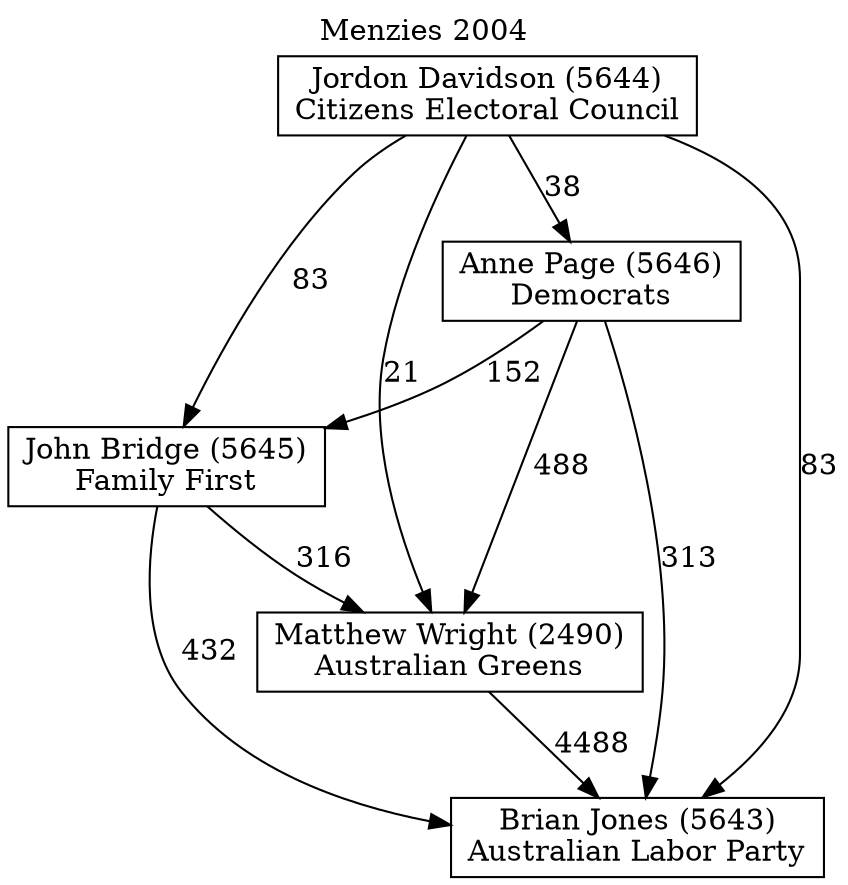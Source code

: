 // House preference flow
digraph "Brian Jones (5643)_Menzies_2004" {
	graph [label="Menzies 2004" labelloc=t mclimit=10]
	node [shape=box]
	"Anne Page (5646)" [label="Anne Page (5646)
Democrats"]
	"Brian Jones (5643)" [label="Brian Jones (5643)
Australian Labor Party"]
	"John Bridge (5645)" [label="John Bridge (5645)
Family First"]
	"Jordon Davidson (5644)" [label="Jordon Davidson (5644)
Citizens Electoral Council"]
	"Matthew Wright (2490)" [label="Matthew Wright (2490)
Australian Greens"]
	"Anne Page (5646)" -> "Brian Jones (5643)" [label=313]
	"Anne Page (5646)" -> "John Bridge (5645)" [label=152]
	"Anne Page (5646)" -> "Matthew Wright (2490)" [label=488]
	"John Bridge (5645)" -> "Brian Jones (5643)" [label=432]
	"John Bridge (5645)" -> "Matthew Wright (2490)" [label=316]
	"Jordon Davidson (5644)" -> "Anne Page (5646)" [label=38]
	"Jordon Davidson (5644)" -> "Brian Jones (5643)" [label=83]
	"Jordon Davidson (5644)" -> "John Bridge (5645)" [label=83]
	"Jordon Davidson (5644)" -> "Matthew Wright (2490)" [label=21]
	"Matthew Wright (2490)" -> "Brian Jones (5643)" [label=4488]
}
